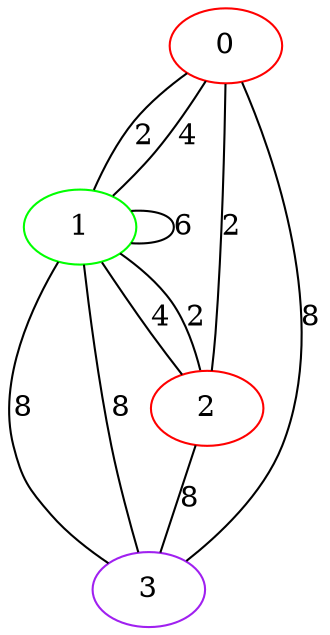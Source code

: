 graph "" {
0 [color=red, weight=1];
1 [color=green, weight=2];
2 [color=red, weight=1];
3 [color=purple, weight=4];
0 -- 1  [key=0, label=2];
0 -- 1  [key=1, label=4];
0 -- 2  [key=0, label=2];
0 -- 3  [key=0, label=8];
1 -- 1  [key=0, label=6];
1 -- 2  [key=0, label=4];
1 -- 2  [key=1, label=2];
1 -- 3  [key=0, label=8];
1 -- 3  [key=1, label=8];
2 -- 3  [key=0, label=8];
}
